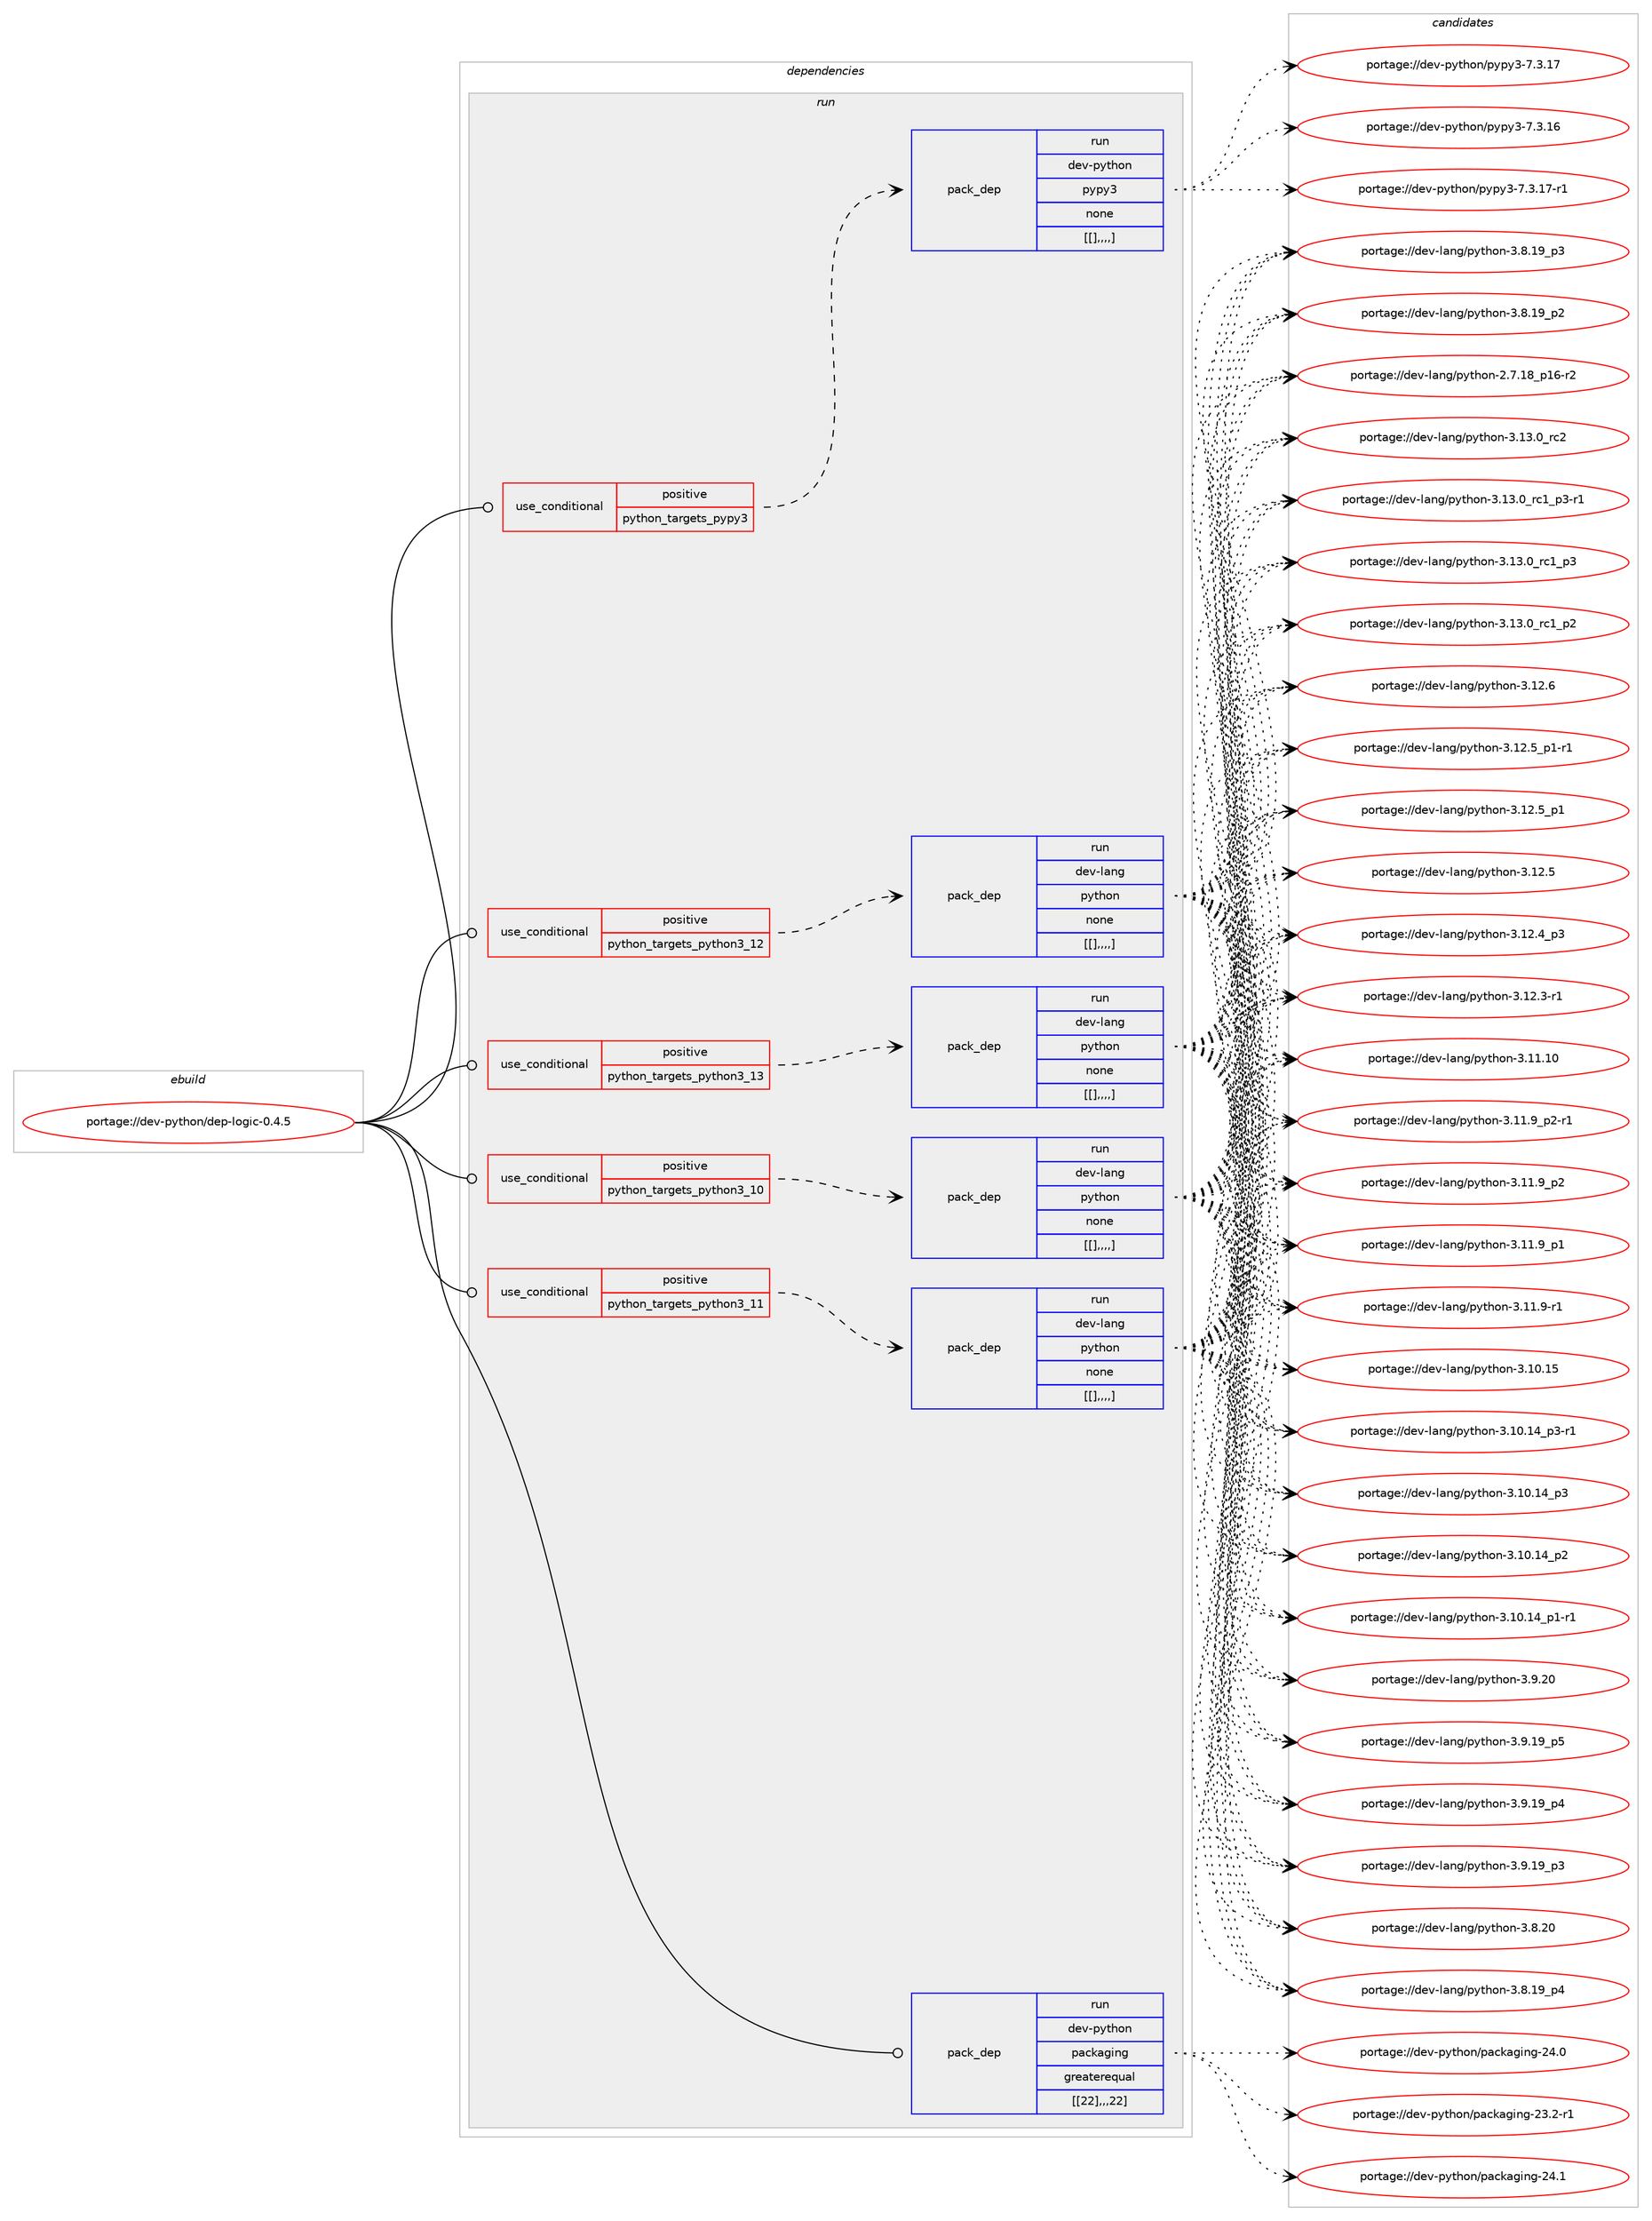 digraph prolog {

# *************
# Graph options
# *************

newrank=true;
concentrate=true;
compound=true;
graph [rankdir=LR,fontname=Helvetica,fontsize=10,ranksep=1.5];#, ranksep=2.5, nodesep=0.2];
edge  [arrowhead=vee];
node  [fontname=Helvetica,fontsize=10];

# **********
# The ebuild
# **********

subgraph cluster_leftcol {
color=gray;
label=<<i>ebuild</i>>;
id [label="portage://dev-python/dep-logic-0.4.5", color=red, width=4, href="../dev-python/dep-logic-0.4.5.svg"];
}

# ****************
# The dependencies
# ****************

subgraph cluster_midcol {
color=gray;
label=<<i>dependencies</i>>;
subgraph cluster_compile {
fillcolor="#eeeeee";
style=filled;
label=<<i>compile</i>>;
}
subgraph cluster_compileandrun {
fillcolor="#eeeeee";
style=filled;
label=<<i>compile and run</i>>;
}
subgraph cluster_run {
fillcolor="#eeeeee";
style=filled;
label=<<i>run</i>>;
subgraph cond32806 {
dependency145934 [label=<<TABLE BORDER="0" CELLBORDER="1" CELLSPACING="0" CELLPADDING="4"><TR><TD ROWSPAN="3" CELLPADDING="10">use_conditional</TD></TR><TR><TD>positive</TD></TR><TR><TD>python_targets_pypy3</TD></TR></TABLE>>, shape=none, color=red];
subgraph pack111912 {
dependency145935 [label=<<TABLE BORDER="0" CELLBORDER="1" CELLSPACING="0" CELLPADDING="4" WIDTH="220"><TR><TD ROWSPAN="6" CELLPADDING="30">pack_dep</TD></TR><TR><TD WIDTH="110">run</TD></TR><TR><TD>dev-python</TD></TR><TR><TD>pypy3</TD></TR><TR><TD>none</TD></TR><TR><TD>[[],,,,]</TD></TR></TABLE>>, shape=none, color=blue];
}
dependency145934:e -> dependency145935:w [weight=20,style="dashed",arrowhead="vee"];
}
id:e -> dependency145934:w [weight=20,style="solid",arrowhead="odot"];
subgraph cond32807 {
dependency145936 [label=<<TABLE BORDER="0" CELLBORDER="1" CELLSPACING="0" CELLPADDING="4"><TR><TD ROWSPAN="3" CELLPADDING="10">use_conditional</TD></TR><TR><TD>positive</TD></TR><TR><TD>python_targets_python3_10</TD></TR></TABLE>>, shape=none, color=red];
subgraph pack111913 {
dependency145937 [label=<<TABLE BORDER="0" CELLBORDER="1" CELLSPACING="0" CELLPADDING="4" WIDTH="220"><TR><TD ROWSPAN="6" CELLPADDING="30">pack_dep</TD></TR><TR><TD WIDTH="110">run</TD></TR><TR><TD>dev-lang</TD></TR><TR><TD>python</TD></TR><TR><TD>none</TD></TR><TR><TD>[[],,,,]</TD></TR></TABLE>>, shape=none, color=blue];
}
dependency145936:e -> dependency145937:w [weight=20,style="dashed",arrowhead="vee"];
}
id:e -> dependency145936:w [weight=20,style="solid",arrowhead="odot"];
subgraph cond32808 {
dependency145938 [label=<<TABLE BORDER="0" CELLBORDER="1" CELLSPACING="0" CELLPADDING="4"><TR><TD ROWSPAN="3" CELLPADDING="10">use_conditional</TD></TR><TR><TD>positive</TD></TR><TR><TD>python_targets_python3_11</TD></TR></TABLE>>, shape=none, color=red];
subgraph pack111914 {
dependency145939 [label=<<TABLE BORDER="0" CELLBORDER="1" CELLSPACING="0" CELLPADDING="4" WIDTH="220"><TR><TD ROWSPAN="6" CELLPADDING="30">pack_dep</TD></TR><TR><TD WIDTH="110">run</TD></TR><TR><TD>dev-lang</TD></TR><TR><TD>python</TD></TR><TR><TD>none</TD></TR><TR><TD>[[],,,,]</TD></TR></TABLE>>, shape=none, color=blue];
}
dependency145938:e -> dependency145939:w [weight=20,style="dashed",arrowhead="vee"];
}
id:e -> dependency145938:w [weight=20,style="solid",arrowhead="odot"];
subgraph cond32809 {
dependency145940 [label=<<TABLE BORDER="0" CELLBORDER="1" CELLSPACING="0" CELLPADDING="4"><TR><TD ROWSPAN="3" CELLPADDING="10">use_conditional</TD></TR><TR><TD>positive</TD></TR><TR><TD>python_targets_python3_12</TD></TR></TABLE>>, shape=none, color=red];
subgraph pack111915 {
dependency145941 [label=<<TABLE BORDER="0" CELLBORDER="1" CELLSPACING="0" CELLPADDING="4" WIDTH="220"><TR><TD ROWSPAN="6" CELLPADDING="30">pack_dep</TD></TR><TR><TD WIDTH="110">run</TD></TR><TR><TD>dev-lang</TD></TR><TR><TD>python</TD></TR><TR><TD>none</TD></TR><TR><TD>[[],,,,]</TD></TR></TABLE>>, shape=none, color=blue];
}
dependency145940:e -> dependency145941:w [weight=20,style="dashed",arrowhead="vee"];
}
id:e -> dependency145940:w [weight=20,style="solid",arrowhead="odot"];
subgraph cond32810 {
dependency145942 [label=<<TABLE BORDER="0" CELLBORDER="1" CELLSPACING="0" CELLPADDING="4"><TR><TD ROWSPAN="3" CELLPADDING="10">use_conditional</TD></TR><TR><TD>positive</TD></TR><TR><TD>python_targets_python3_13</TD></TR></TABLE>>, shape=none, color=red];
subgraph pack111916 {
dependency145943 [label=<<TABLE BORDER="0" CELLBORDER="1" CELLSPACING="0" CELLPADDING="4" WIDTH="220"><TR><TD ROWSPAN="6" CELLPADDING="30">pack_dep</TD></TR><TR><TD WIDTH="110">run</TD></TR><TR><TD>dev-lang</TD></TR><TR><TD>python</TD></TR><TR><TD>none</TD></TR><TR><TD>[[],,,,]</TD></TR></TABLE>>, shape=none, color=blue];
}
dependency145942:e -> dependency145943:w [weight=20,style="dashed",arrowhead="vee"];
}
id:e -> dependency145942:w [weight=20,style="solid",arrowhead="odot"];
subgraph pack111917 {
dependency145944 [label=<<TABLE BORDER="0" CELLBORDER="1" CELLSPACING="0" CELLPADDING="4" WIDTH="220"><TR><TD ROWSPAN="6" CELLPADDING="30">pack_dep</TD></TR><TR><TD WIDTH="110">run</TD></TR><TR><TD>dev-python</TD></TR><TR><TD>packaging</TD></TR><TR><TD>greaterequal</TD></TR><TR><TD>[[22],,,22]</TD></TR></TABLE>>, shape=none, color=blue];
}
id:e -> dependency145944:w [weight=20,style="solid",arrowhead="odot"];
}
}

# **************
# The candidates
# **************

subgraph cluster_choices {
rank=same;
color=gray;
label=<<i>candidates</i>>;

subgraph choice111912 {
color=black;
nodesep=1;
choice100101118451121211161041111104711212111212151455546514649554511449 [label="portage://dev-python/pypy3-7.3.17-r1", color=red, width=4,href="../dev-python/pypy3-7.3.17-r1.svg"];
choice10010111845112121116104111110471121211121215145554651464955 [label="portage://dev-python/pypy3-7.3.17", color=red, width=4,href="../dev-python/pypy3-7.3.17.svg"];
choice10010111845112121116104111110471121211121215145554651464954 [label="portage://dev-python/pypy3-7.3.16", color=red, width=4,href="../dev-python/pypy3-7.3.16.svg"];
dependency145935:e -> choice100101118451121211161041111104711212111212151455546514649554511449:w [style=dotted,weight="100"];
dependency145935:e -> choice10010111845112121116104111110471121211121215145554651464955:w [style=dotted,weight="100"];
dependency145935:e -> choice10010111845112121116104111110471121211121215145554651464954:w [style=dotted,weight="100"];
}
subgraph choice111913 {
color=black;
nodesep=1;
choice10010111845108971101034711212111610411111045514649514648951149950 [label="portage://dev-lang/python-3.13.0_rc2", color=red, width=4,href="../dev-lang/python-3.13.0_rc2.svg"];
choice1001011184510897110103471121211161041111104551464951464895114994995112514511449 [label="portage://dev-lang/python-3.13.0_rc1_p3-r1", color=red, width=4,href="../dev-lang/python-3.13.0_rc1_p3-r1.svg"];
choice100101118451089711010347112121116104111110455146495146489511499499511251 [label="portage://dev-lang/python-3.13.0_rc1_p3", color=red, width=4,href="../dev-lang/python-3.13.0_rc1_p3.svg"];
choice100101118451089711010347112121116104111110455146495146489511499499511250 [label="portage://dev-lang/python-3.13.0_rc1_p2", color=red, width=4,href="../dev-lang/python-3.13.0_rc1_p2.svg"];
choice10010111845108971101034711212111610411111045514649504654 [label="portage://dev-lang/python-3.12.6", color=red, width=4,href="../dev-lang/python-3.12.6.svg"];
choice1001011184510897110103471121211161041111104551464950465395112494511449 [label="portage://dev-lang/python-3.12.5_p1-r1", color=red, width=4,href="../dev-lang/python-3.12.5_p1-r1.svg"];
choice100101118451089711010347112121116104111110455146495046539511249 [label="portage://dev-lang/python-3.12.5_p1", color=red, width=4,href="../dev-lang/python-3.12.5_p1.svg"];
choice10010111845108971101034711212111610411111045514649504653 [label="portage://dev-lang/python-3.12.5", color=red, width=4,href="../dev-lang/python-3.12.5.svg"];
choice100101118451089711010347112121116104111110455146495046529511251 [label="portage://dev-lang/python-3.12.4_p3", color=red, width=4,href="../dev-lang/python-3.12.4_p3.svg"];
choice100101118451089711010347112121116104111110455146495046514511449 [label="portage://dev-lang/python-3.12.3-r1", color=red, width=4,href="../dev-lang/python-3.12.3-r1.svg"];
choice1001011184510897110103471121211161041111104551464949464948 [label="portage://dev-lang/python-3.11.10", color=red, width=4,href="../dev-lang/python-3.11.10.svg"];
choice1001011184510897110103471121211161041111104551464949465795112504511449 [label="portage://dev-lang/python-3.11.9_p2-r1", color=red, width=4,href="../dev-lang/python-3.11.9_p2-r1.svg"];
choice100101118451089711010347112121116104111110455146494946579511250 [label="portage://dev-lang/python-3.11.9_p2", color=red, width=4,href="../dev-lang/python-3.11.9_p2.svg"];
choice100101118451089711010347112121116104111110455146494946579511249 [label="portage://dev-lang/python-3.11.9_p1", color=red, width=4,href="../dev-lang/python-3.11.9_p1.svg"];
choice100101118451089711010347112121116104111110455146494946574511449 [label="portage://dev-lang/python-3.11.9-r1", color=red, width=4,href="../dev-lang/python-3.11.9-r1.svg"];
choice1001011184510897110103471121211161041111104551464948464953 [label="portage://dev-lang/python-3.10.15", color=red, width=4,href="../dev-lang/python-3.10.15.svg"];
choice100101118451089711010347112121116104111110455146494846495295112514511449 [label="portage://dev-lang/python-3.10.14_p3-r1", color=red, width=4,href="../dev-lang/python-3.10.14_p3-r1.svg"];
choice10010111845108971101034711212111610411111045514649484649529511251 [label="portage://dev-lang/python-3.10.14_p3", color=red, width=4,href="../dev-lang/python-3.10.14_p3.svg"];
choice10010111845108971101034711212111610411111045514649484649529511250 [label="portage://dev-lang/python-3.10.14_p2", color=red, width=4,href="../dev-lang/python-3.10.14_p2.svg"];
choice100101118451089711010347112121116104111110455146494846495295112494511449 [label="portage://dev-lang/python-3.10.14_p1-r1", color=red, width=4,href="../dev-lang/python-3.10.14_p1-r1.svg"];
choice10010111845108971101034711212111610411111045514657465048 [label="portage://dev-lang/python-3.9.20", color=red, width=4,href="../dev-lang/python-3.9.20.svg"];
choice100101118451089711010347112121116104111110455146574649579511253 [label="portage://dev-lang/python-3.9.19_p5", color=red, width=4,href="../dev-lang/python-3.9.19_p5.svg"];
choice100101118451089711010347112121116104111110455146574649579511252 [label="portage://dev-lang/python-3.9.19_p4", color=red, width=4,href="../dev-lang/python-3.9.19_p4.svg"];
choice100101118451089711010347112121116104111110455146574649579511251 [label="portage://dev-lang/python-3.9.19_p3", color=red, width=4,href="../dev-lang/python-3.9.19_p3.svg"];
choice10010111845108971101034711212111610411111045514656465048 [label="portage://dev-lang/python-3.8.20", color=red, width=4,href="../dev-lang/python-3.8.20.svg"];
choice100101118451089711010347112121116104111110455146564649579511252 [label="portage://dev-lang/python-3.8.19_p4", color=red, width=4,href="../dev-lang/python-3.8.19_p4.svg"];
choice100101118451089711010347112121116104111110455146564649579511251 [label="portage://dev-lang/python-3.8.19_p3", color=red, width=4,href="../dev-lang/python-3.8.19_p3.svg"];
choice100101118451089711010347112121116104111110455146564649579511250 [label="portage://dev-lang/python-3.8.19_p2", color=red, width=4,href="../dev-lang/python-3.8.19_p2.svg"];
choice100101118451089711010347112121116104111110455046554649569511249544511450 [label="portage://dev-lang/python-2.7.18_p16-r2", color=red, width=4,href="../dev-lang/python-2.7.18_p16-r2.svg"];
dependency145937:e -> choice10010111845108971101034711212111610411111045514649514648951149950:w [style=dotted,weight="100"];
dependency145937:e -> choice1001011184510897110103471121211161041111104551464951464895114994995112514511449:w [style=dotted,weight="100"];
dependency145937:e -> choice100101118451089711010347112121116104111110455146495146489511499499511251:w [style=dotted,weight="100"];
dependency145937:e -> choice100101118451089711010347112121116104111110455146495146489511499499511250:w [style=dotted,weight="100"];
dependency145937:e -> choice10010111845108971101034711212111610411111045514649504654:w [style=dotted,weight="100"];
dependency145937:e -> choice1001011184510897110103471121211161041111104551464950465395112494511449:w [style=dotted,weight="100"];
dependency145937:e -> choice100101118451089711010347112121116104111110455146495046539511249:w [style=dotted,weight="100"];
dependency145937:e -> choice10010111845108971101034711212111610411111045514649504653:w [style=dotted,weight="100"];
dependency145937:e -> choice100101118451089711010347112121116104111110455146495046529511251:w [style=dotted,weight="100"];
dependency145937:e -> choice100101118451089711010347112121116104111110455146495046514511449:w [style=dotted,weight="100"];
dependency145937:e -> choice1001011184510897110103471121211161041111104551464949464948:w [style=dotted,weight="100"];
dependency145937:e -> choice1001011184510897110103471121211161041111104551464949465795112504511449:w [style=dotted,weight="100"];
dependency145937:e -> choice100101118451089711010347112121116104111110455146494946579511250:w [style=dotted,weight="100"];
dependency145937:e -> choice100101118451089711010347112121116104111110455146494946579511249:w [style=dotted,weight="100"];
dependency145937:e -> choice100101118451089711010347112121116104111110455146494946574511449:w [style=dotted,weight="100"];
dependency145937:e -> choice1001011184510897110103471121211161041111104551464948464953:w [style=dotted,weight="100"];
dependency145937:e -> choice100101118451089711010347112121116104111110455146494846495295112514511449:w [style=dotted,weight="100"];
dependency145937:e -> choice10010111845108971101034711212111610411111045514649484649529511251:w [style=dotted,weight="100"];
dependency145937:e -> choice10010111845108971101034711212111610411111045514649484649529511250:w [style=dotted,weight="100"];
dependency145937:e -> choice100101118451089711010347112121116104111110455146494846495295112494511449:w [style=dotted,weight="100"];
dependency145937:e -> choice10010111845108971101034711212111610411111045514657465048:w [style=dotted,weight="100"];
dependency145937:e -> choice100101118451089711010347112121116104111110455146574649579511253:w [style=dotted,weight="100"];
dependency145937:e -> choice100101118451089711010347112121116104111110455146574649579511252:w [style=dotted,weight="100"];
dependency145937:e -> choice100101118451089711010347112121116104111110455146574649579511251:w [style=dotted,weight="100"];
dependency145937:e -> choice10010111845108971101034711212111610411111045514656465048:w [style=dotted,weight="100"];
dependency145937:e -> choice100101118451089711010347112121116104111110455146564649579511252:w [style=dotted,weight="100"];
dependency145937:e -> choice100101118451089711010347112121116104111110455146564649579511251:w [style=dotted,weight="100"];
dependency145937:e -> choice100101118451089711010347112121116104111110455146564649579511250:w [style=dotted,weight="100"];
dependency145937:e -> choice100101118451089711010347112121116104111110455046554649569511249544511450:w [style=dotted,weight="100"];
}
subgraph choice111914 {
color=black;
nodesep=1;
choice10010111845108971101034711212111610411111045514649514648951149950 [label="portage://dev-lang/python-3.13.0_rc2", color=red, width=4,href="../dev-lang/python-3.13.0_rc2.svg"];
choice1001011184510897110103471121211161041111104551464951464895114994995112514511449 [label="portage://dev-lang/python-3.13.0_rc1_p3-r1", color=red, width=4,href="../dev-lang/python-3.13.0_rc1_p3-r1.svg"];
choice100101118451089711010347112121116104111110455146495146489511499499511251 [label="portage://dev-lang/python-3.13.0_rc1_p3", color=red, width=4,href="../dev-lang/python-3.13.0_rc1_p3.svg"];
choice100101118451089711010347112121116104111110455146495146489511499499511250 [label="portage://dev-lang/python-3.13.0_rc1_p2", color=red, width=4,href="../dev-lang/python-3.13.0_rc1_p2.svg"];
choice10010111845108971101034711212111610411111045514649504654 [label="portage://dev-lang/python-3.12.6", color=red, width=4,href="../dev-lang/python-3.12.6.svg"];
choice1001011184510897110103471121211161041111104551464950465395112494511449 [label="portage://dev-lang/python-3.12.5_p1-r1", color=red, width=4,href="../dev-lang/python-3.12.5_p1-r1.svg"];
choice100101118451089711010347112121116104111110455146495046539511249 [label="portage://dev-lang/python-3.12.5_p1", color=red, width=4,href="../dev-lang/python-3.12.5_p1.svg"];
choice10010111845108971101034711212111610411111045514649504653 [label="portage://dev-lang/python-3.12.5", color=red, width=4,href="../dev-lang/python-3.12.5.svg"];
choice100101118451089711010347112121116104111110455146495046529511251 [label="portage://dev-lang/python-3.12.4_p3", color=red, width=4,href="../dev-lang/python-3.12.4_p3.svg"];
choice100101118451089711010347112121116104111110455146495046514511449 [label="portage://dev-lang/python-3.12.3-r1", color=red, width=4,href="../dev-lang/python-3.12.3-r1.svg"];
choice1001011184510897110103471121211161041111104551464949464948 [label="portage://dev-lang/python-3.11.10", color=red, width=4,href="../dev-lang/python-3.11.10.svg"];
choice1001011184510897110103471121211161041111104551464949465795112504511449 [label="portage://dev-lang/python-3.11.9_p2-r1", color=red, width=4,href="../dev-lang/python-3.11.9_p2-r1.svg"];
choice100101118451089711010347112121116104111110455146494946579511250 [label="portage://dev-lang/python-3.11.9_p2", color=red, width=4,href="../dev-lang/python-3.11.9_p2.svg"];
choice100101118451089711010347112121116104111110455146494946579511249 [label="portage://dev-lang/python-3.11.9_p1", color=red, width=4,href="../dev-lang/python-3.11.9_p1.svg"];
choice100101118451089711010347112121116104111110455146494946574511449 [label="portage://dev-lang/python-3.11.9-r1", color=red, width=4,href="../dev-lang/python-3.11.9-r1.svg"];
choice1001011184510897110103471121211161041111104551464948464953 [label="portage://dev-lang/python-3.10.15", color=red, width=4,href="../dev-lang/python-3.10.15.svg"];
choice100101118451089711010347112121116104111110455146494846495295112514511449 [label="portage://dev-lang/python-3.10.14_p3-r1", color=red, width=4,href="../dev-lang/python-3.10.14_p3-r1.svg"];
choice10010111845108971101034711212111610411111045514649484649529511251 [label="portage://dev-lang/python-3.10.14_p3", color=red, width=4,href="../dev-lang/python-3.10.14_p3.svg"];
choice10010111845108971101034711212111610411111045514649484649529511250 [label="portage://dev-lang/python-3.10.14_p2", color=red, width=4,href="../dev-lang/python-3.10.14_p2.svg"];
choice100101118451089711010347112121116104111110455146494846495295112494511449 [label="portage://dev-lang/python-3.10.14_p1-r1", color=red, width=4,href="../dev-lang/python-3.10.14_p1-r1.svg"];
choice10010111845108971101034711212111610411111045514657465048 [label="portage://dev-lang/python-3.9.20", color=red, width=4,href="../dev-lang/python-3.9.20.svg"];
choice100101118451089711010347112121116104111110455146574649579511253 [label="portage://dev-lang/python-3.9.19_p5", color=red, width=4,href="../dev-lang/python-3.9.19_p5.svg"];
choice100101118451089711010347112121116104111110455146574649579511252 [label="portage://dev-lang/python-3.9.19_p4", color=red, width=4,href="../dev-lang/python-3.9.19_p4.svg"];
choice100101118451089711010347112121116104111110455146574649579511251 [label="portage://dev-lang/python-3.9.19_p3", color=red, width=4,href="../dev-lang/python-3.9.19_p3.svg"];
choice10010111845108971101034711212111610411111045514656465048 [label="portage://dev-lang/python-3.8.20", color=red, width=4,href="../dev-lang/python-3.8.20.svg"];
choice100101118451089711010347112121116104111110455146564649579511252 [label="portage://dev-lang/python-3.8.19_p4", color=red, width=4,href="../dev-lang/python-3.8.19_p4.svg"];
choice100101118451089711010347112121116104111110455146564649579511251 [label="portage://dev-lang/python-3.8.19_p3", color=red, width=4,href="../dev-lang/python-3.8.19_p3.svg"];
choice100101118451089711010347112121116104111110455146564649579511250 [label="portage://dev-lang/python-3.8.19_p2", color=red, width=4,href="../dev-lang/python-3.8.19_p2.svg"];
choice100101118451089711010347112121116104111110455046554649569511249544511450 [label="portage://dev-lang/python-2.7.18_p16-r2", color=red, width=4,href="../dev-lang/python-2.7.18_p16-r2.svg"];
dependency145939:e -> choice10010111845108971101034711212111610411111045514649514648951149950:w [style=dotted,weight="100"];
dependency145939:e -> choice1001011184510897110103471121211161041111104551464951464895114994995112514511449:w [style=dotted,weight="100"];
dependency145939:e -> choice100101118451089711010347112121116104111110455146495146489511499499511251:w [style=dotted,weight="100"];
dependency145939:e -> choice100101118451089711010347112121116104111110455146495146489511499499511250:w [style=dotted,weight="100"];
dependency145939:e -> choice10010111845108971101034711212111610411111045514649504654:w [style=dotted,weight="100"];
dependency145939:e -> choice1001011184510897110103471121211161041111104551464950465395112494511449:w [style=dotted,weight="100"];
dependency145939:e -> choice100101118451089711010347112121116104111110455146495046539511249:w [style=dotted,weight="100"];
dependency145939:e -> choice10010111845108971101034711212111610411111045514649504653:w [style=dotted,weight="100"];
dependency145939:e -> choice100101118451089711010347112121116104111110455146495046529511251:w [style=dotted,weight="100"];
dependency145939:e -> choice100101118451089711010347112121116104111110455146495046514511449:w [style=dotted,weight="100"];
dependency145939:e -> choice1001011184510897110103471121211161041111104551464949464948:w [style=dotted,weight="100"];
dependency145939:e -> choice1001011184510897110103471121211161041111104551464949465795112504511449:w [style=dotted,weight="100"];
dependency145939:e -> choice100101118451089711010347112121116104111110455146494946579511250:w [style=dotted,weight="100"];
dependency145939:e -> choice100101118451089711010347112121116104111110455146494946579511249:w [style=dotted,weight="100"];
dependency145939:e -> choice100101118451089711010347112121116104111110455146494946574511449:w [style=dotted,weight="100"];
dependency145939:e -> choice1001011184510897110103471121211161041111104551464948464953:w [style=dotted,weight="100"];
dependency145939:e -> choice100101118451089711010347112121116104111110455146494846495295112514511449:w [style=dotted,weight="100"];
dependency145939:e -> choice10010111845108971101034711212111610411111045514649484649529511251:w [style=dotted,weight="100"];
dependency145939:e -> choice10010111845108971101034711212111610411111045514649484649529511250:w [style=dotted,weight="100"];
dependency145939:e -> choice100101118451089711010347112121116104111110455146494846495295112494511449:w [style=dotted,weight="100"];
dependency145939:e -> choice10010111845108971101034711212111610411111045514657465048:w [style=dotted,weight="100"];
dependency145939:e -> choice100101118451089711010347112121116104111110455146574649579511253:w [style=dotted,weight="100"];
dependency145939:e -> choice100101118451089711010347112121116104111110455146574649579511252:w [style=dotted,weight="100"];
dependency145939:e -> choice100101118451089711010347112121116104111110455146574649579511251:w [style=dotted,weight="100"];
dependency145939:e -> choice10010111845108971101034711212111610411111045514656465048:w [style=dotted,weight="100"];
dependency145939:e -> choice100101118451089711010347112121116104111110455146564649579511252:w [style=dotted,weight="100"];
dependency145939:e -> choice100101118451089711010347112121116104111110455146564649579511251:w [style=dotted,weight="100"];
dependency145939:e -> choice100101118451089711010347112121116104111110455146564649579511250:w [style=dotted,weight="100"];
dependency145939:e -> choice100101118451089711010347112121116104111110455046554649569511249544511450:w [style=dotted,weight="100"];
}
subgraph choice111915 {
color=black;
nodesep=1;
choice10010111845108971101034711212111610411111045514649514648951149950 [label="portage://dev-lang/python-3.13.0_rc2", color=red, width=4,href="../dev-lang/python-3.13.0_rc2.svg"];
choice1001011184510897110103471121211161041111104551464951464895114994995112514511449 [label="portage://dev-lang/python-3.13.0_rc1_p3-r1", color=red, width=4,href="../dev-lang/python-3.13.0_rc1_p3-r1.svg"];
choice100101118451089711010347112121116104111110455146495146489511499499511251 [label="portage://dev-lang/python-3.13.0_rc1_p3", color=red, width=4,href="../dev-lang/python-3.13.0_rc1_p3.svg"];
choice100101118451089711010347112121116104111110455146495146489511499499511250 [label="portage://dev-lang/python-3.13.0_rc1_p2", color=red, width=4,href="../dev-lang/python-3.13.0_rc1_p2.svg"];
choice10010111845108971101034711212111610411111045514649504654 [label="portage://dev-lang/python-3.12.6", color=red, width=4,href="../dev-lang/python-3.12.6.svg"];
choice1001011184510897110103471121211161041111104551464950465395112494511449 [label="portage://dev-lang/python-3.12.5_p1-r1", color=red, width=4,href="../dev-lang/python-3.12.5_p1-r1.svg"];
choice100101118451089711010347112121116104111110455146495046539511249 [label="portage://dev-lang/python-3.12.5_p1", color=red, width=4,href="../dev-lang/python-3.12.5_p1.svg"];
choice10010111845108971101034711212111610411111045514649504653 [label="portage://dev-lang/python-3.12.5", color=red, width=4,href="../dev-lang/python-3.12.5.svg"];
choice100101118451089711010347112121116104111110455146495046529511251 [label="portage://dev-lang/python-3.12.4_p3", color=red, width=4,href="../dev-lang/python-3.12.4_p3.svg"];
choice100101118451089711010347112121116104111110455146495046514511449 [label="portage://dev-lang/python-3.12.3-r1", color=red, width=4,href="../dev-lang/python-3.12.3-r1.svg"];
choice1001011184510897110103471121211161041111104551464949464948 [label="portage://dev-lang/python-3.11.10", color=red, width=4,href="../dev-lang/python-3.11.10.svg"];
choice1001011184510897110103471121211161041111104551464949465795112504511449 [label="portage://dev-lang/python-3.11.9_p2-r1", color=red, width=4,href="../dev-lang/python-3.11.9_p2-r1.svg"];
choice100101118451089711010347112121116104111110455146494946579511250 [label="portage://dev-lang/python-3.11.9_p2", color=red, width=4,href="../dev-lang/python-3.11.9_p2.svg"];
choice100101118451089711010347112121116104111110455146494946579511249 [label="portage://dev-lang/python-3.11.9_p1", color=red, width=4,href="../dev-lang/python-3.11.9_p1.svg"];
choice100101118451089711010347112121116104111110455146494946574511449 [label="portage://dev-lang/python-3.11.9-r1", color=red, width=4,href="../dev-lang/python-3.11.9-r1.svg"];
choice1001011184510897110103471121211161041111104551464948464953 [label="portage://dev-lang/python-3.10.15", color=red, width=4,href="../dev-lang/python-3.10.15.svg"];
choice100101118451089711010347112121116104111110455146494846495295112514511449 [label="portage://dev-lang/python-3.10.14_p3-r1", color=red, width=4,href="../dev-lang/python-3.10.14_p3-r1.svg"];
choice10010111845108971101034711212111610411111045514649484649529511251 [label="portage://dev-lang/python-3.10.14_p3", color=red, width=4,href="../dev-lang/python-3.10.14_p3.svg"];
choice10010111845108971101034711212111610411111045514649484649529511250 [label="portage://dev-lang/python-3.10.14_p2", color=red, width=4,href="../dev-lang/python-3.10.14_p2.svg"];
choice100101118451089711010347112121116104111110455146494846495295112494511449 [label="portage://dev-lang/python-3.10.14_p1-r1", color=red, width=4,href="../dev-lang/python-3.10.14_p1-r1.svg"];
choice10010111845108971101034711212111610411111045514657465048 [label="portage://dev-lang/python-3.9.20", color=red, width=4,href="../dev-lang/python-3.9.20.svg"];
choice100101118451089711010347112121116104111110455146574649579511253 [label="portage://dev-lang/python-3.9.19_p5", color=red, width=4,href="../dev-lang/python-3.9.19_p5.svg"];
choice100101118451089711010347112121116104111110455146574649579511252 [label="portage://dev-lang/python-3.9.19_p4", color=red, width=4,href="../dev-lang/python-3.9.19_p4.svg"];
choice100101118451089711010347112121116104111110455146574649579511251 [label="portage://dev-lang/python-3.9.19_p3", color=red, width=4,href="../dev-lang/python-3.9.19_p3.svg"];
choice10010111845108971101034711212111610411111045514656465048 [label="portage://dev-lang/python-3.8.20", color=red, width=4,href="../dev-lang/python-3.8.20.svg"];
choice100101118451089711010347112121116104111110455146564649579511252 [label="portage://dev-lang/python-3.8.19_p4", color=red, width=4,href="../dev-lang/python-3.8.19_p4.svg"];
choice100101118451089711010347112121116104111110455146564649579511251 [label="portage://dev-lang/python-3.8.19_p3", color=red, width=4,href="../dev-lang/python-3.8.19_p3.svg"];
choice100101118451089711010347112121116104111110455146564649579511250 [label="portage://dev-lang/python-3.8.19_p2", color=red, width=4,href="../dev-lang/python-3.8.19_p2.svg"];
choice100101118451089711010347112121116104111110455046554649569511249544511450 [label="portage://dev-lang/python-2.7.18_p16-r2", color=red, width=4,href="../dev-lang/python-2.7.18_p16-r2.svg"];
dependency145941:e -> choice10010111845108971101034711212111610411111045514649514648951149950:w [style=dotted,weight="100"];
dependency145941:e -> choice1001011184510897110103471121211161041111104551464951464895114994995112514511449:w [style=dotted,weight="100"];
dependency145941:e -> choice100101118451089711010347112121116104111110455146495146489511499499511251:w [style=dotted,weight="100"];
dependency145941:e -> choice100101118451089711010347112121116104111110455146495146489511499499511250:w [style=dotted,weight="100"];
dependency145941:e -> choice10010111845108971101034711212111610411111045514649504654:w [style=dotted,weight="100"];
dependency145941:e -> choice1001011184510897110103471121211161041111104551464950465395112494511449:w [style=dotted,weight="100"];
dependency145941:e -> choice100101118451089711010347112121116104111110455146495046539511249:w [style=dotted,weight="100"];
dependency145941:e -> choice10010111845108971101034711212111610411111045514649504653:w [style=dotted,weight="100"];
dependency145941:e -> choice100101118451089711010347112121116104111110455146495046529511251:w [style=dotted,weight="100"];
dependency145941:e -> choice100101118451089711010347112121116104111110455146495046514511449:w [style=dotted,weight="100"];
dependency145941:e -> choice1001011184510897110103471121211161041111104551464949464948:w [style=dotted,weight="100"];
dependency145941:e -> choice1001011184510897110103471121211161041111104551464949465795112504511449:w [style=dotted,weight="100"];
dependency145941:e -> choice100101118451089711010347112121116104111110455146494946579511250:w [style=dotted,weight="100"];
dependency145941:e -> choice100101118451089711010347112121116104111110455146494946579511249:w [style=dotted,weight="100"];
dependency145941:e -> choice100101118451089711010347112121116104111110455146494946574511449:w [style=dotted,weight="100"];
dependency145941:e -> choice1001011184510897110103471121211161041111104551464948464953:w [style=dotted,weight="100"];
dependency145941:e -> choice100101118451089711010347112121116104111110455146494846495295112514511449:w [style=dotted,weight="100"];
dependency145941:e -> choice10010111845108971101034711212111610411111045514649484649529511251:w [style=dotted,weight="100"];
dependency145941:e -> choice10010111845108971101034711212111610411111045514649484649529511250:w [style=dotted,weight="100"];
dependency145941:e -> choice100101118451089711010347112121116104111110455146494846495295112494511449:w [style=dotted,weight="100"];
dependency145941:e -> choice10010111845108971101034711212111610411111045514657465048:w [style=dotted,weight="100"];
dependency145941:e -> choice100101118451089711010347112121116104111110455146574649579511253:w [style=dotted,weight="100"];
dependency145941:e -> choice100101118451089711010347112121116104111110455146574649579511252:w [style=dotted,weight="100"];
dependency145941:e -> choice100101118451089711010347112121116104111110455146574649579511251:w [style=dotted,weight="100"];
dependency145941:e -> choice10010111845108971101034711212111610411111045514656465048:w [style=dotted,weight="100"];
dependency145941:e -> choice100101118451089711010347112121116104111110455146564649579511252:w [style=dotted,weight="100"];
dependency145941:e -> choice100101118451089711010347112121116104111110455146564649579511251:w [style=dotted,weight="100"];
dependency145941:e -> choice100101118451089711010347112121116104111110455146564649579511250:w [style=dotted,weight="100"];
dependency145941:e -> choice100101118451089711010347112121116104111110455046554649569511249544511450:w [style=dotted,weight="100"];
}
subgraph choice111916 {
color=black;
nodesep=1;
choice10010111845108971101034711212111610411111045514649514648951149950 [label="portage://dev-lang/python-3.13.0_rc2", color=red, width=4,href="../dev-lang/python-3.13.0_rc2.svg"];
choice1001011184510897110103471121211161041111104551464951464895114994995112514511449 [label="portage://dev-lang/python-3.13.0_rc1_p3-r1", color=red, width=4,href="../dev-lang/python-3.13.0_rc1_p3-r1.svg"];
choice100101118451089711010347112121116104111110455146495146489511499499511251 [label="portage://dev-lang/python-3.13.0_rc1_p3", color=red, width=4,href="../dev-lang/python-3.13.0_rc1_p3.svg"];
choice100101118451089711010347112121116104111110455146495146489511499499511250 [label="portage://dev-lang/python-3.13.0_rc1_p2", color=red, width=4,href="../dev-lang/python-3.13.0_rc1_p2.svg"];
choice10010111845108971101034711212111610411111045514649504654 [label="portage://dev-lang/python-3.12.6", color=red, width=4,href="../dev-lang/python-3.12.6.svg"];
choice1001011184510897110103471121211161041111104551464950465395112494511449 [label="portage://dev-lang/python-3.12.5_p1-r1", color=red, width=4,href="../dev-lang/python-3.12.5_p1-r1.svg"];
choice100101118451089711010347112121116104111110455146495046539511249 [label="portage://dev-lang/python-3.12.5_p1", color=red, width=4,href="../dev-lang/python-3.12.5_p1.svg"];
choice10010111845108971101034711212111610411111045514649504653 [label="portage://dev-lang/python-3.12.5", color=red, width=4,href="../dev-lang/python-3.12.5.svg"];
choice100101118451089711010347112121116104111110455146495046529511251 [label="portage://dev-lang/python-3.12.4_p3", color=red, width=4,href="../dev-lang/python-3.12.4_p3.svg"];
choice100101118451089711010347112121116104111110455146495046514511449 [label="portage://dev-lang/python-3.12.3-r1", color=red, width=4,href="../dev-lang/python-3.12.3-r1.svg"];
choice1001011184510897110103471121211161041111104551464949464948 [label="portage://dev-lang/python-3.11.10", color=red, width=4,href="../dev-lang/python-3.11.10.svg"];
choice1001011184510897110103471121211161041111104551464949465795112504511449 [label="portage://dev-lang/python-3.11.9_p2-r1", color=red, width=4,href="../dev-lang/python-3.11.9_p2-r1.svg"];
choice100101118451089711010347112121116104111110455146494946579511250 [label="portage://dev-lang/python-3.11.9_p2", color=red, width=4,href="../dev-lang/python-3.11.9_p2.svg"];
choice100101118451089711010347112121116104111110455146494946579511249 [label="portage://dev-lang/python-3.11.9_p1", color=red, width=4,href="../dev-lang/python-3.11.9_p1.svg"];
choice100101118451089711010347112121116104111110455146494946574511449 [label="portage://dev-lang/python-3.11.9-r1", color=red, width=4,href="../dev-lang/python-3.11.9-r1.svg"];
choice1001011184510897110103471121211161041111104551464948464953 [label="portage://dev-lang/python-3.10.15", color=red, width=4,href="../dev-lang/python-3.10.15.svg"];
choice100101118451089711010347112121116104111110455146494846495295112514511449 [label="portage://dev-lang/python-3.10.14_p3-r1", color=red, width=4,href="../dev-lang/python-3.10.14_p3-r1.svg"];
choice10010111845108971101034711212111610411111045514649484649529511251 [label="portage://dev-lang/python-3.10.14_p3", color=red, width=4,href="../dev-lang/python-3.10.14_p3.svg"];
choice10010111845108971101034711212111610411111045514649484649529511250 [label="portage://dev-lang/python-3.10.14_p2", color=red, width=4,href="../dev-lang/python-3.10.14_p2.svg"];
choice100101118451089711010347112121116104111110455146494846495295112494511449 [label="portage://dev-lang/python-3.10.14_p1-r1", color=red, width=4,href="../dev-lang/python-3.10.14_p1-r1.svg"];
choice10010111845108971101034711212111610411111045514657465048 [label="portage://dev-lang/python-3.9.20", color=red, width=4,href="../dev-lang/python-3.9.20.svg"];
choice100101118451089711010347112121116104111110455146574649579511253 [label="portage://dev-lang/python-3.9.19_p5", color=red, width=4,href="../dev-lang/python-3.9.19_p5.svg"];
choice100101118451089711010347112121116104111110455146574649579511252 [label="portage://dev-lang/python-3.9.19_p4", color=red, width=4,href="../dev-lang/python-3.9.19_p4.svg"];
choice100101118451089711010347112121116104111110455146574649579511251 [label="portage://dev-lang/python-3.9.19_p3", color=red, width=4,href="../dev-lang/python-3.9.19_p3.svg"];
choice10010111845108971101034711212111610411111045514656465048 [label="portage://dev-lang/python-3.8.20", color=red, width=4,href="../dev-lang/python-3.8.20.svg"];
choice100101118451089711010347112121116104111110455146564649579511252 [label="portage://dev-lang/python-3.8.19_p4", color=red, width=4,href="../dev-lang/python-3.8.19_p4.svg"];
choice100101118451089711010347112121116104111110455146564649579511251 [label="portage://dev-lang/python-3.8.19_p3", color=red, width=4,href="../dev-lang/python-3.8.19_p3.svg"];
choice100101118451089711010347112121116104111110455146564649579511250 [label="portage://dev-lang/python-3.8.19_p2", color=red, width=4,href="../dev-lang/python-3.8.19_p2.svg"];
choice100101118451089711010347112121116104111110455046554649569511249544511450 [label="portage://dev-lang/python-2.7.18_p16-r2", color=red, width=4,href="../dev-lang/python-2.7.18_p16-r2.svg"];
dependency145943:e -> choice10010111845108971101034711212111610411111045514649514648951149950:w [style=dotted,weight="100"];
dependency145943:e -> choice1001011184510897110103471121211161041111104551464951464895114994995112514511449:w [style=dotted,weight="100"];
dependency145943:e -> choice100101118451089711010347112121116104111110455146495146489511499499511251:w [style=dotted,weight="100"];
dependency145943:e -> choice100101118451089711010347112121116104111110455146495146489511499499511250:w [style=dotted,weight="100"];
dependency145943:e -> choice10010111845108971101034711212111610411111045514649504654:w [style=dotted,weight="100"];
dependency145943:e -> choice1001011184510897110103471121211161041111104551464950465395112494511449:w [style=dotted,weight="100"];
dependency145943:e -> choice100101118451089711010347112121116104111110455146495046539511249:w [style=dotted,weight="100"];
dependency145943:e -> choice10010111845108971101034711212111610411111045514649504653:w [style=dotted,weight="100"];
dependency145943:e -> choice100101118451089711010347112121116104111110455146495046529511251:w [style=dotted,weight="100"];
dependency145943:e -> choice100101118451089711010347112121116104111110455146495046514511449:w [style=dotted,weight="100"];
dependency145943:e -> choice1001011184510897110103471121211161041111104551464949464948:w [style=dotted,weight="100"];
dependency145943:e -> choice1001011184510897110103471121211161041111104551464949465795112504511449:w [style=dotted,weight="100"];
dependency145943:e -> choice100101118451089711010347112121116104111110455146494946579511250:w [style=dotted,weight="100"];
dependency145943:e -> choice100101118451089711010347112121116104111110455146494946579511249:w [style=dotted,weight="100"];
dependency145943:e -> choice100101118451089711010347112121116104111110455146494946574511449:w [style=dotted,weight="100"];
dependency145943:e -> choice1001011184510897110103471121211161041111104551464948464953:w [style=dotted,weight="100"];
dependency145943:e -> choice100101118451089711010347112121116104111110455146494846495295112514511449:w [style=dotted,weight="100"];
dependency145943:e -> choice10010111845108971101034711212111610411111045514649484649529511251:w [style=dotted,weight="100"];
dependency145943:e -> choice10010111845108971101034711212111610411111045514649484649529511250:w [style=dotted,weight="100"];
dependency145943:e -> choice100101118451089711010347112121116104111110455146494846495295112494511449:w [style=dotted,weight="100"];
dependency145943:e -> choice10010111845108971101034711212111610411111045514657465048:w [style=dotted,weight="100"];
dependency145943:e -> choice100101118451089711010347112121116104111110455146574649579511253:w [style=dotted,weight="100"];
dependency145943:e -> choice100101118451089711010347112121116104111110455146574649579511252:w [style=dotted,weight="100"];
dependency145943:e -> choice100101118451089711010347112121116104111110455146574649579511251:w [style=dotted,weight="100"];
dependency145943:e -> choice10010111845108971101034711212111610411111045514656465048:w [style=dotted,weight="100"];
dependency145943:e -> choice100101118451089711010347112121116104111110455146564649579511252:w [style=dotted,weight="100"];
dependency145943:e -> choice100101118451089711010347112121116104111110455146564649579511251:w [style=dotted,weight="100"];
dependency145943:e -> choice100101118451089711010347112121116104111110455146564649579511250:w [style=dotted,weight="100"];
dependency145943:e -> choice100101118451089711010347112121116104111110455046554649569511249544511450:w [style=dotted,weight="100"];
}
subgraph choice111917 {
color=black;
nodesep=1;
choice10010111845112121116104111110471129799107971031051101034550524649 [label="portage://dev-python/packaging-24.1", color=red, width=4,href="../dev-python/packaging-24.1.svg"];
choice10010111845112121116104111110471129799107971031051101034550524648 [label="portage://dev-python/packaging-24.0", color=red, width=4,href="../dev-python/packaging-24.0.svg"];
choice100101118451121211161041111104711297991079710310511010345505146504511449 [label="portage://dev-python/packaging-23.2-r1", color=red, width=4,href="../dev-python/packaging-23.2-r1.svg"];
dependency145944:e -> choice10010111845112121116104111110471129799107971031051101034550524649:w [style=dotted,weight="100"];
dependency145944:e -> choice10010111845112121116104111110471129799107971031051101034550524648:w [style=dotted,weight="100"];
dependency145944:e -> choice100101118451121211161041111104711297991079710310511010345505146504511449:w [style=dotted,weight="100"];
}
}

}
